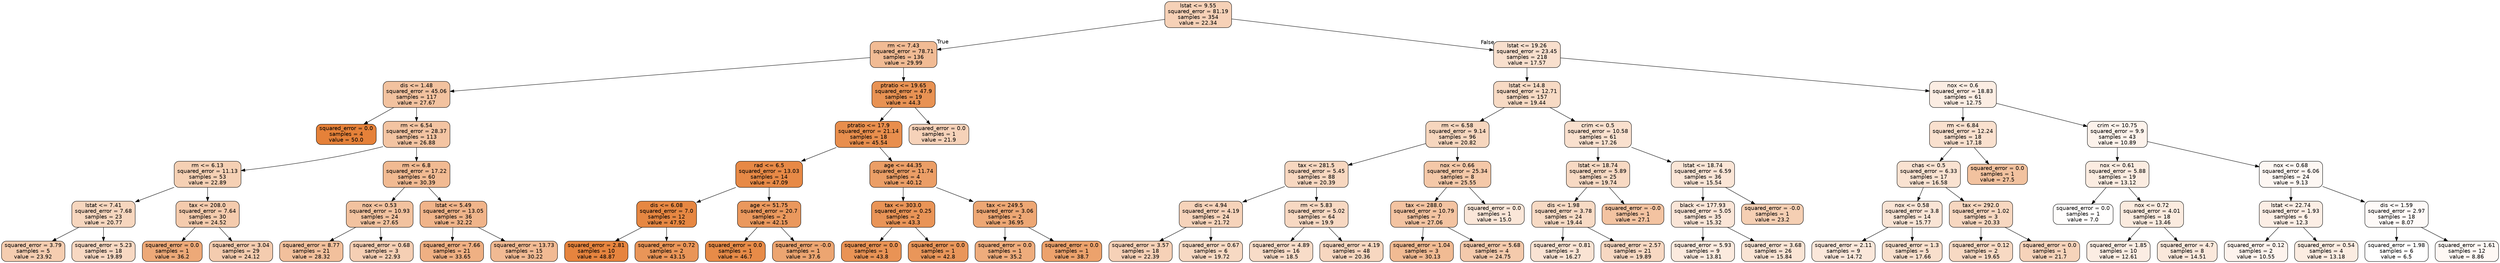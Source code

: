 digraph Tree {
node [shape=box, style="filled, rounded", color="black", fontname="helvetica"] ;
edge [fontname="helvetica"] ;
0 [label="lstat <= 9.55\nsquared_error = 81.19\nsamples = 354\nvalue = 22.34", fillcolor="#f6d1b7"] ;
1 [label="rm <= 7.43\nsquared_error = 78.71\nsamples = 136\nvalue = 29.99", fillcolor="#f1bb94"] ;
0 -> 1 [labeldistance=2.5, labelangle=45, headlabel="True"] ;
2 [label="dis <= 1.48\nsquared_error = 45.06\nsamples = 117\nvalue = 27.67", fillcolor="#f2c29f"] ;
1 -> 2 ;
3 [label="squared_error = 0.0\nsamples = 4\nvalue = 50.0", fillcolor="#e58139"] ;
2 -> 3 ;
4 [label="rm <= 6.54\nsquared_error = 28.37\nsamples = 113\nvalue = 26.88", fillcolor="#f3c4a2"] ;
2 -> 4 ;
5 [label="rm <= 6.13\nsquared_error = 11.13\nsamples = 53\nvalue = 22.89", fillcolor="#f5d0b4"] ;
4 -> 5 ;
6 [label="lstat <= 7.41\nsquared_error = 7.68\nsamples = 23\nvalue = 20.77", fillcolor="#f6d6be"] ;
5 -> 6 ;
7 [label="squared_error = 3.79\nsamples = 5\nvalue = 23.92", fillcolor="#f5cdb0"] ;
6 -> 7 ;
8 [label="squared_error = 5.23\nsamples = 18\nvalue = 19.89", fillcolor="#f7d8c2"] ;
6 -> 8 ;
9 [label="tax <= 208.0\nsquared_error = 7.64\nsamples = 30\nvalue = 24.52", fillcolor="#f4cbad"] ;
5 -> 9 ;
10 [label="squared_error = 0.0\nsamples = 1\nvalue = 36.2", fillcolor="#eda978"] ;
9 -> 10 ;
11 [label="squared_error = 3.04\nsamples = 29\nvalue = 24.12", fillcolor="#f4ccaf"] ;
9 -> 11 ;
12 [label="rm <= 6.8\nsquared_error = 17.22\nsamples = 60\nvalue = 30.39", fillcolor="#f1ba92"] ;
4 -> 12 ;
13 [label="nox <= 0.53\nsquared_error = 10.93\nsamples = 24\nvalue = 27.65", fillcolor="#f2c29f"] ;
12 -> 13 ;
14 [label="squared_error = 8.77\nsamples = 21\nvalue = 28.32", fillcolor="#f2c09c"] ;
13 -> 14 ;
15 [label="squared_error = 0.68\nsamples = 3\nvalue = 22.93", fillcolor="#f5cfb4"] ;
13 -> 15 ;
16 [label="lstat <= 5.49\nsquared_error = 13.05\nsamples = 36\nvalue = 32.22", fillcolor="#f0b48a"] ;
12 -> 16 ;
17 [label="squared_error = 7.66\nsamples = 21\nvalue = 33.65", fillcolor="#efb083"] ;
16 -> 17 ;
18 [label="squared_error = 13.73\nsamples = 15\nvalue = 30.22", fillcolor="#f1ba93"] ;
16 -> 18 ;
19 [label="ptratio <= 19.65\nsquared_error = 47.9\nsamples = 19\nvalue = 44.3", fillcolor="#e89253"] ;
1 -> 19 ;
20 [label="ptratio <= 17.9\nsquared_error = 21.14\nsamples = 18\nvalue = 45.54", fillcolor="#e88e4d"] ;
19 -> 20 ;
21 [label="rad <= 6.5\nsquared_error = 13.03\nsamples = 14\nvalue = 47.09", fillcolor="#e78946"] ;
20 -> 21 ;
22 [label="dis <= 6.08\nsquared_error = 7.0\nsamples = 12\nvalue = 47.92", fillcolor="#e68742"] ;
21 -> 22 ;
23 [label="squared_error = 2.81\nsamples = 10\nvalue = 48.87", fillcolor="#e6843e"] ;
22 -> 23 ;
24 [label="squared_error = 0.72\nsamples = 2\nvalue = 43.15", fillcolor="#e99558"] ;
22 -> 24 ;
25 [label="age <= 51.75\nsquared_error = 20.7\nsamples = 2\nvalue = 42.15", fillcolor="#ea985d"] ;
21 -> 25 ;
26 [label="squared_error = 0.0\nsamples = 1\nvalue = 46.7", fillcolor="#e78b48"] ;
25 -> 26 ;
27 [label="squared_error = -0.0\nsamples = 1\nvalue = 37.6", fillcolor="#eca571"] ;
25 -> 27 ;
28 [label="age <= 44.35\nsquared_error = 11.74\nsamples = 4\nvalue = 40.12", fillcolor="#eb9e66"] ;
20 -> 28 ;
29 [label="tax <= 303.0\nsquared_error = 0.25\nsamples = 2\nvalue = 43.3", fillcolor="#e99457"] ;
28 -> 29 ;
30 [label="squared_error = 0.0\nsamples = 1\nvalue = 43.8", fillcolor="#e99355"] ;
29 -> 30 ;
31 [label="squared_error = 0.0\nsamples = 1\nvalue = 42.8", fillcolor="#e9965a"] ;
29 -> 31 ;
32 [label="tax <= 249.5\nsquared_error = 3.06\nsamples = 2\nvalue = 36.95", fillcolor="#eda774"] ;
28 -> 32 ;
33 [label="squared_error = 0.0\nsamples = 1\nvalue = 35.2", fillcolor="#eeac7c"] ;
32 -> 33 ;
34 [label="squared_error = 0.0\nsamples = 1\nvalue = 38.7", fillcolor="#eca26c"] ;
32 -> 34 ;
35 [label="squared_error = 0.0\nsamples = 1\nvalue = 21.9", fillcolor="#f6d2b9"] ;
19 -> 35 ;
36 [label="lstat <= 19.26\nsquared_error = 23.45\nsamples = 218\nvalue = 17.57", fillcolor="#f8dfcd"] ;
0 -> 36 [labeldistance=2.5, labelangle=-45, headlabel="False"] ;
37 [label="lstat <= 14.8\nsquared_error = 12.71\nsamples = 157\nvalue = 19.44", fillcolor="#f7dac4"] ;
36 -> 37 ;
38 [label="rm <= 6.58\nsquared_error = 9.14\nsamples = 96\nvalue = 20.82", fillcolor="#f6d6be"] ;
37 -> 38 ;
39 [label="tax <= 281.5\nsquared_error = 5.45\nsamples = 88\nvalue = 20.39", fillcolor="#f7d7c0"] ;
38 -> 39 ;
40 [label="dis <= 4.94\nsquared_error = 4.19\nsamples = 24\nvalue = 21.72", fillcolor="#f6d3ba"] ;
39 -> 40 ;
41 [label="squared_error = 3.57\nsamples = 18\nvalue = 22.39", fillcolor="#f6d1b7"] ;
40 -> 41 ;
42 [label="squared_error = 0.67\nsamples = 6\nvalue = 19.72", fillcolor="#f7d9c3"] ;
40 -> 42 ;
43 [label="rm <= 5.83\nsquared_error = 5.02\nsamples = 64\nvalue = 19.9", fillcolor="#f7d8c2"] ;
39 -> 43 ;
44 [label="squared_error = 4.89\nsamples = 16\nvalue = 18.5", fillcolor="#f8dcc8"] ;
43 -> 44 ;
45 [label="squared_error = 4.19\nsamples = 48\nvalue = 20.36", fillcolor="#f7d7c0"] ;
43 -> 45 ;
46 [label="nox <= 0.66\nsquared_error = 25.34\nsamples = 8\nvalue = 25.55", fillcolor="#f4c8a8"] ;
38 -> 46 ;
47 [label="tax <= 288.0\nsquared_error = 10.79\nsamples = 7\nvalue = 27.06", fillcolor="#f3c3a1"] ;
46 -> 47 ;
48 [label="squared_error = 1.04\nsamples = 3\nvalue = 30.13", fillcolor="#f1bb93"] ;
47 -> 48 ;
49 [label="squared_error = 5.68\nsamples = 4\nvalue = 24.75", fillcolor="#f4caac"] ;
47 -> 49 ;
50 [label="squared_error = 0.0\nsamples = 1\nvalue = 15.0", fillcolor="#fae6d8"] ;
46 -> 50 ;
51 [label="crim <= 0.5\nsquared_error = 10.58\nsamples = 61\nvalue = 17.26", fillcolor="#f9e0ce"] ;
37 -> 51 ;
52 [label="lstat <= 18.74\nsquared_error = 5.89\nsamples = 25\nvalue = 19.74", fillcolor="#f7d9c3"] ;
51 -> 52 ;
53 [label="dis <= 1.98\nsquared_error = 3.78\nsamples = 24\nvalue = 19.44", fillcolor="#f7dac4"] ;
52 -> 53 ;
54 [label="squared_error = 0.81\nsamples = 3\nvalue = 16.27", fillcolor="#f9e3d3"] ;
53 -> 54 ;
55 [label="squared_error = 2.57\nsamples = 21\nvalue = 19.89", fillcolor="#f7d8c2"] ;
53 -> 55 ;
56 [label="squared_error = -0.0\nsamples = 1\nvalue = 27.1", fillcolor="#f3c3a1"] ;
52 -> 56 ;
57 [label="lstat <= 18.74\nsquared_error = 6.59\nsamples = 36\nvalue = 15.54", fillcolor="#fae5d6"] ;
51 -> 57 ;
58 [label="black <= 177.93\nsquared_error = 5.05\nsamples = 35\nvalue = 15.32", fillcolor="#fae5d7"] ;
57 -> 58 ;
59 [label="squared_error = 5.93\nsamples = 9\nvalue = 13.81", fillcolor="#fbeade"] ;
58 -> 59 ;
60 [label="squared_error = 3.68\nsamples = 26\nvalue = 15.84", fillcolor="#f9e4d4"] ;
58 -> 60 ;
61 [label="squared_error = -0.0\nsamples = 1\nvalue = 23.2", fillcolor="#f5cfb3"] ;
57 -> 61 ;
62 [label="nox <= 0.6\nsquared_error = 18.83\nsamples = 61\nvalue = 12.75", fillcolor="#fbede3"] ;
36 -> 62 ;
63 [label="rm <= 6.84\nsquared_error = 12.24\nsamples = 18\nvalue = 17.18", fillcolor="#f9e0ce"] ;
62 -> 63 ;
64 [label="chas <= 0.5\nsquared_error = 6.33\nsamples = 17\nvalue = 16.58", fillcolor="#f9e2d1"] ;
63 -> 64 ;
65 [label="nox <= 0.58\nsquared_error = 3.8\nsamples = 14\nvalue = 15.77", fillcolor="#f9e4d5"] ;
64 -> 65 ;
66 [label="squared_error = 2.11\nsamples = 9\nvalue = 14.72", fillcolor="#fae7da"] ;
65 -> 66 ;
67 [label="squared_error = 1.3\nsamples = 5\nvalue = 17.66", fillcolor="#f8dfcc"] ;
65 -> 67 ;
68 [label="tax <= 292.0\nsquared_error = 1.02\nsamples = 3\nvalue = 20.33", fillcolor="#f7d7c0"] ;
64 -> 68 ;
69 [label="squared_error = 0.12\nsamples = 2\nvalue = 19.65", fillcolor="#f7d9c3"] ;
68 -> 69 ;
70 [label="squared_error = 0.0\nsamples = 1\nvalue = 21.7", fillcolor="#f6d3ba"] ;
68 -> 70 ;
71 [label="squared_error = 0.0\nsamples = 1\nvalue = 27.5", fillcolor="#f2c29f"] ;
63 -> 71 ;
72 [label="crim <= 10.75\nsquared_error = 9.9\nsamples = 43\nvalue = 10.89", fillcolor="#fcf2eb"] ;
62 -> 72 ;
73 [label="nox <= 0.61\nsquared_error = 5.88\nsamples = 19\nvalue = 13.12", fillcolor="#fbece1"] ;
72 -> 73 ;
74 [label="squared_error = 0.0\nsamples = 1\nvalue = 7.0", fillcolor="#fffefd"] ;
73 -> 74 ;
75 [label="nox <= 0.72\nsquared_error = 4.01\nsamples = 18\nvalue = 13.46", fillcolor="#fbebdf"] ;
73 -> 75 ;
76 [label="squared_error = 1.85\nsamples = 10\nvalue = 12.61", fillcolor="#fbede3"] ;
75 -> 76 ;
77 [label="squared_error = 4.7\nsamples = 8\nvalue = 14.51", fillcolor="#fae8db"] ;
75 -> 77 ;
78 [label="nox <= 0.68\nsquared_error = 6.06\nsamples = 24\nvalue = 9.13", fillcolor="#fdf7f3"] ;
72 -> 78 ;
79 [label="lstat <= 22.74\nsquared_error = 1.93\nsamples = 6\nvalue = 12.3", fillcolor="#fceee5"] ;
78 -> 79 ;
80 [label="squared_error = 0.12\nsamples = 2\nvalue = 10.55", fillcolor="#fdf3ed"] ;
79 -> 80 ;
81 [label="squared_error = 0.54\nsamples = 4\nvalue = 13.18", fillcolor="#fbece1"] ;
79 -> 81 ;
82 [label="dis <= 1.59\nsquared_error = 2.97\nsamples = 18\nvalue = 8.07", fillcolor="#fefaf8"] ;
78 -> 82 ;
83 [label="squared_error = 1.98\nsamples = 6\nvalue = 6.5", fillcolor="#ffffff"] ;
82 -> 83 ;
84 [label="squared_error = 1.61\nsamples = 12\nvalue = 8.86", fillcolor="#fef8f4"] ;
82 -> 84 ;
}